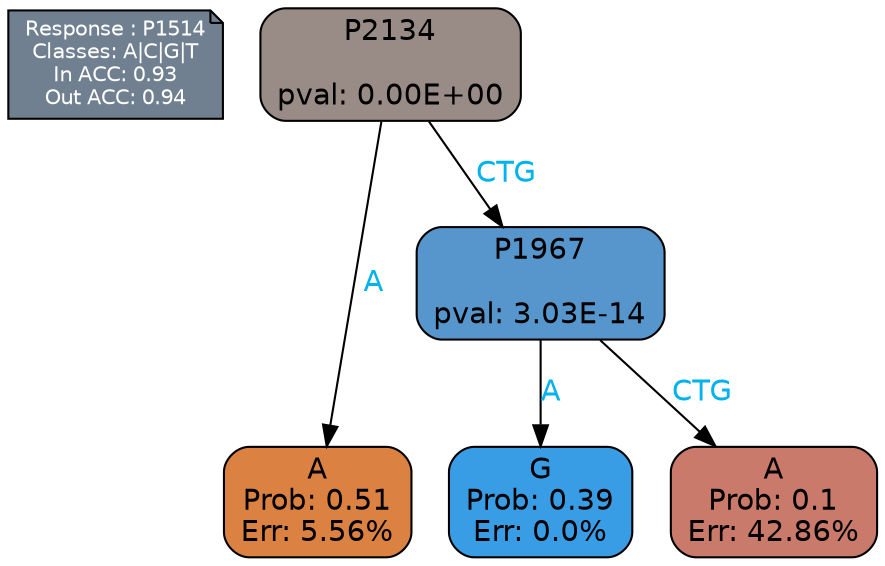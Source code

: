 digraph Tree {
node [shape=box, style="filled, rounded", color="black", fontname=helvetica] ;
graph [ranksep=equally, splines=polylines, bgcolor=transparent, dpi=600] ;
edge [fontname=helvetica] ;
LEGEND [label="Response : P1514
Classes: A|C|G|T
In ACC: 0.93
Out ACC: 0.94
",shape=note,align=left,style=filled,fillcolor="slategray",fontcolor="white",fontsize=10];1 [label="P2134

pval: 0.00E+00", fillcolor="#998c86"] ;
2 [label="A
Prob: 0.51
Err: 5.56%", fillcolor="#db8242"] ;
3 [label="P1967

pval: 3.03E-14", fillcolor="#5696cc"] ;
4 [label="G
Prob: 0.39
Err: 0.0%", fillcolor="#399de5"] ;
5 [label="A
Prob: 0.1
Err: 42.86%", fillcolor="#ca7a6a"] ;
1 -> 2 [label="A",fontcolor=deepskyblue2] ;
1 -> 3 [label="CTG",fontcolor=deepskyblue2] ;
3 -> 4 [label="A",fontcolor=deepskyblue2] ;
3 -> 5 [label="CTG",fontcolor=deepskyblue2] ;
{rank = same; 2;4;5;}{rank = same; LEGEND;1;}}